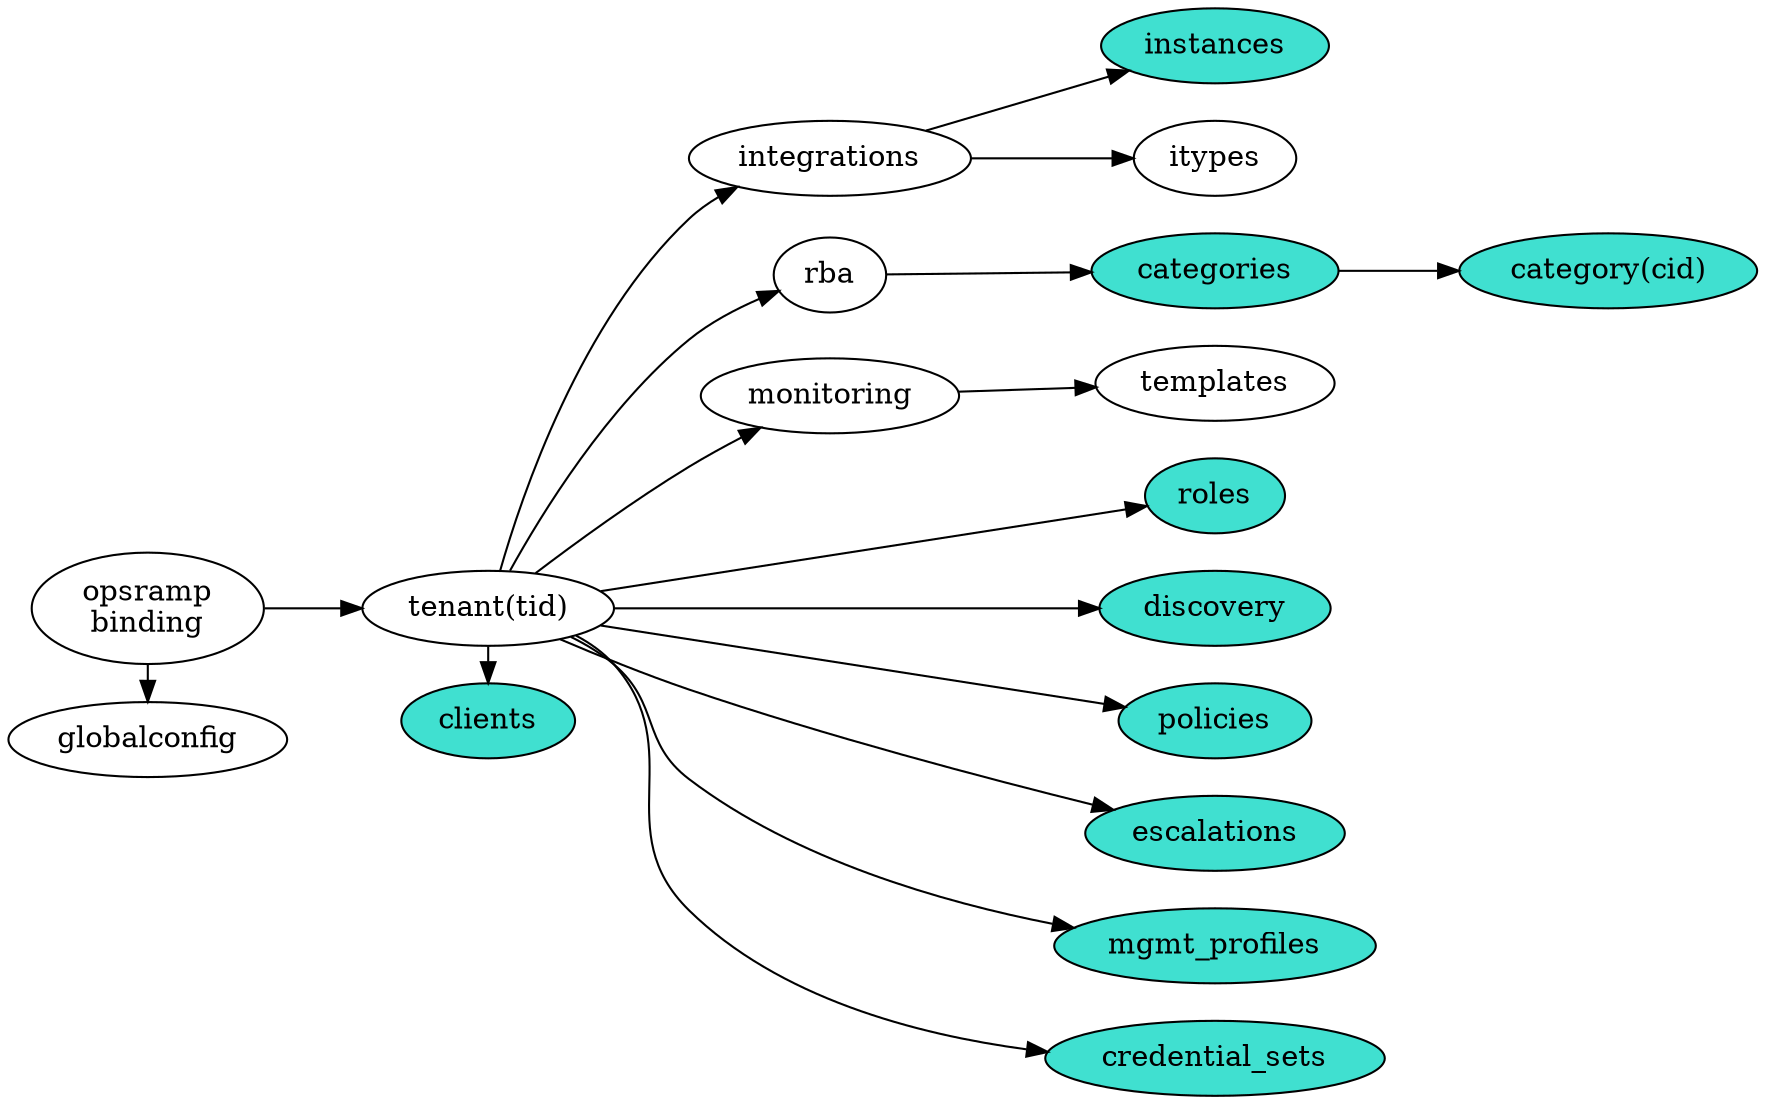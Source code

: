 # classes.dot
# An input file for graphviz that produces a diagram of the relationship
# between the various classes in the python-opsramp language binding.
#
# (c) Copyright 2019 Hewlett Packard Enterprise Development LP
#
# Licensed under the Apache License, Version 2.0 (the "License");
# you may not use this file except in compliance with the License.
# You may obtain a copy of the License at
#
#     http://www.apache.org/licenses/LICENSE-2.0
#
# Unless required by applicable law or agreed to in writing, software
# distributed under the License is distributed on an "AS IS" BASIS,
# WITHOUT WARRANTIES OR CONDITIONS OF ANY KIND, either express or implied.
# See the License for the specific language governing permissions and
# limitations under the License.
#
digraph {
  rankdir="LR";
  binding -> { globalconfig tenant }
  tenant -> { clients integrations rba monitoring roles discovery policies escalations mgmt_profiles credential_sets }
  rba -> categories
  categories -> category
  monitoring -> templates
  integrations -> { instances itypes }

  { rank=same binding globalconfig }
  { rank=same tenant clients }
  { rank=same categories templates policies itypes instances discovery credential_sets roles escalations mgmt_profiles }

  binding [label="opsramp\nbinding"]
  tenant [label="tenant(tid)"]
  category [label="category(cid)" style="filled" fillcolor="turquoise"]
  instances [style="filled" fillcolor="turquoise"]
  categories [style="filled" fillcolor="turquoise"]
  policies [style="filled" fillcolor="turquoise"]
  clients [style="filled" fillcolor="turquoise"]
  discovery [style="filled" fillcolor="turquoise"]
  credential_sets [style="filled" fillcolor="turquoise"]
  roles [style="filled" fillcolor="turquoise"]
  escalations [style="filled" fillcolor="turquoise"]
  mgmt_profiles [style="filled" fillcolor="turquoise"]
}
